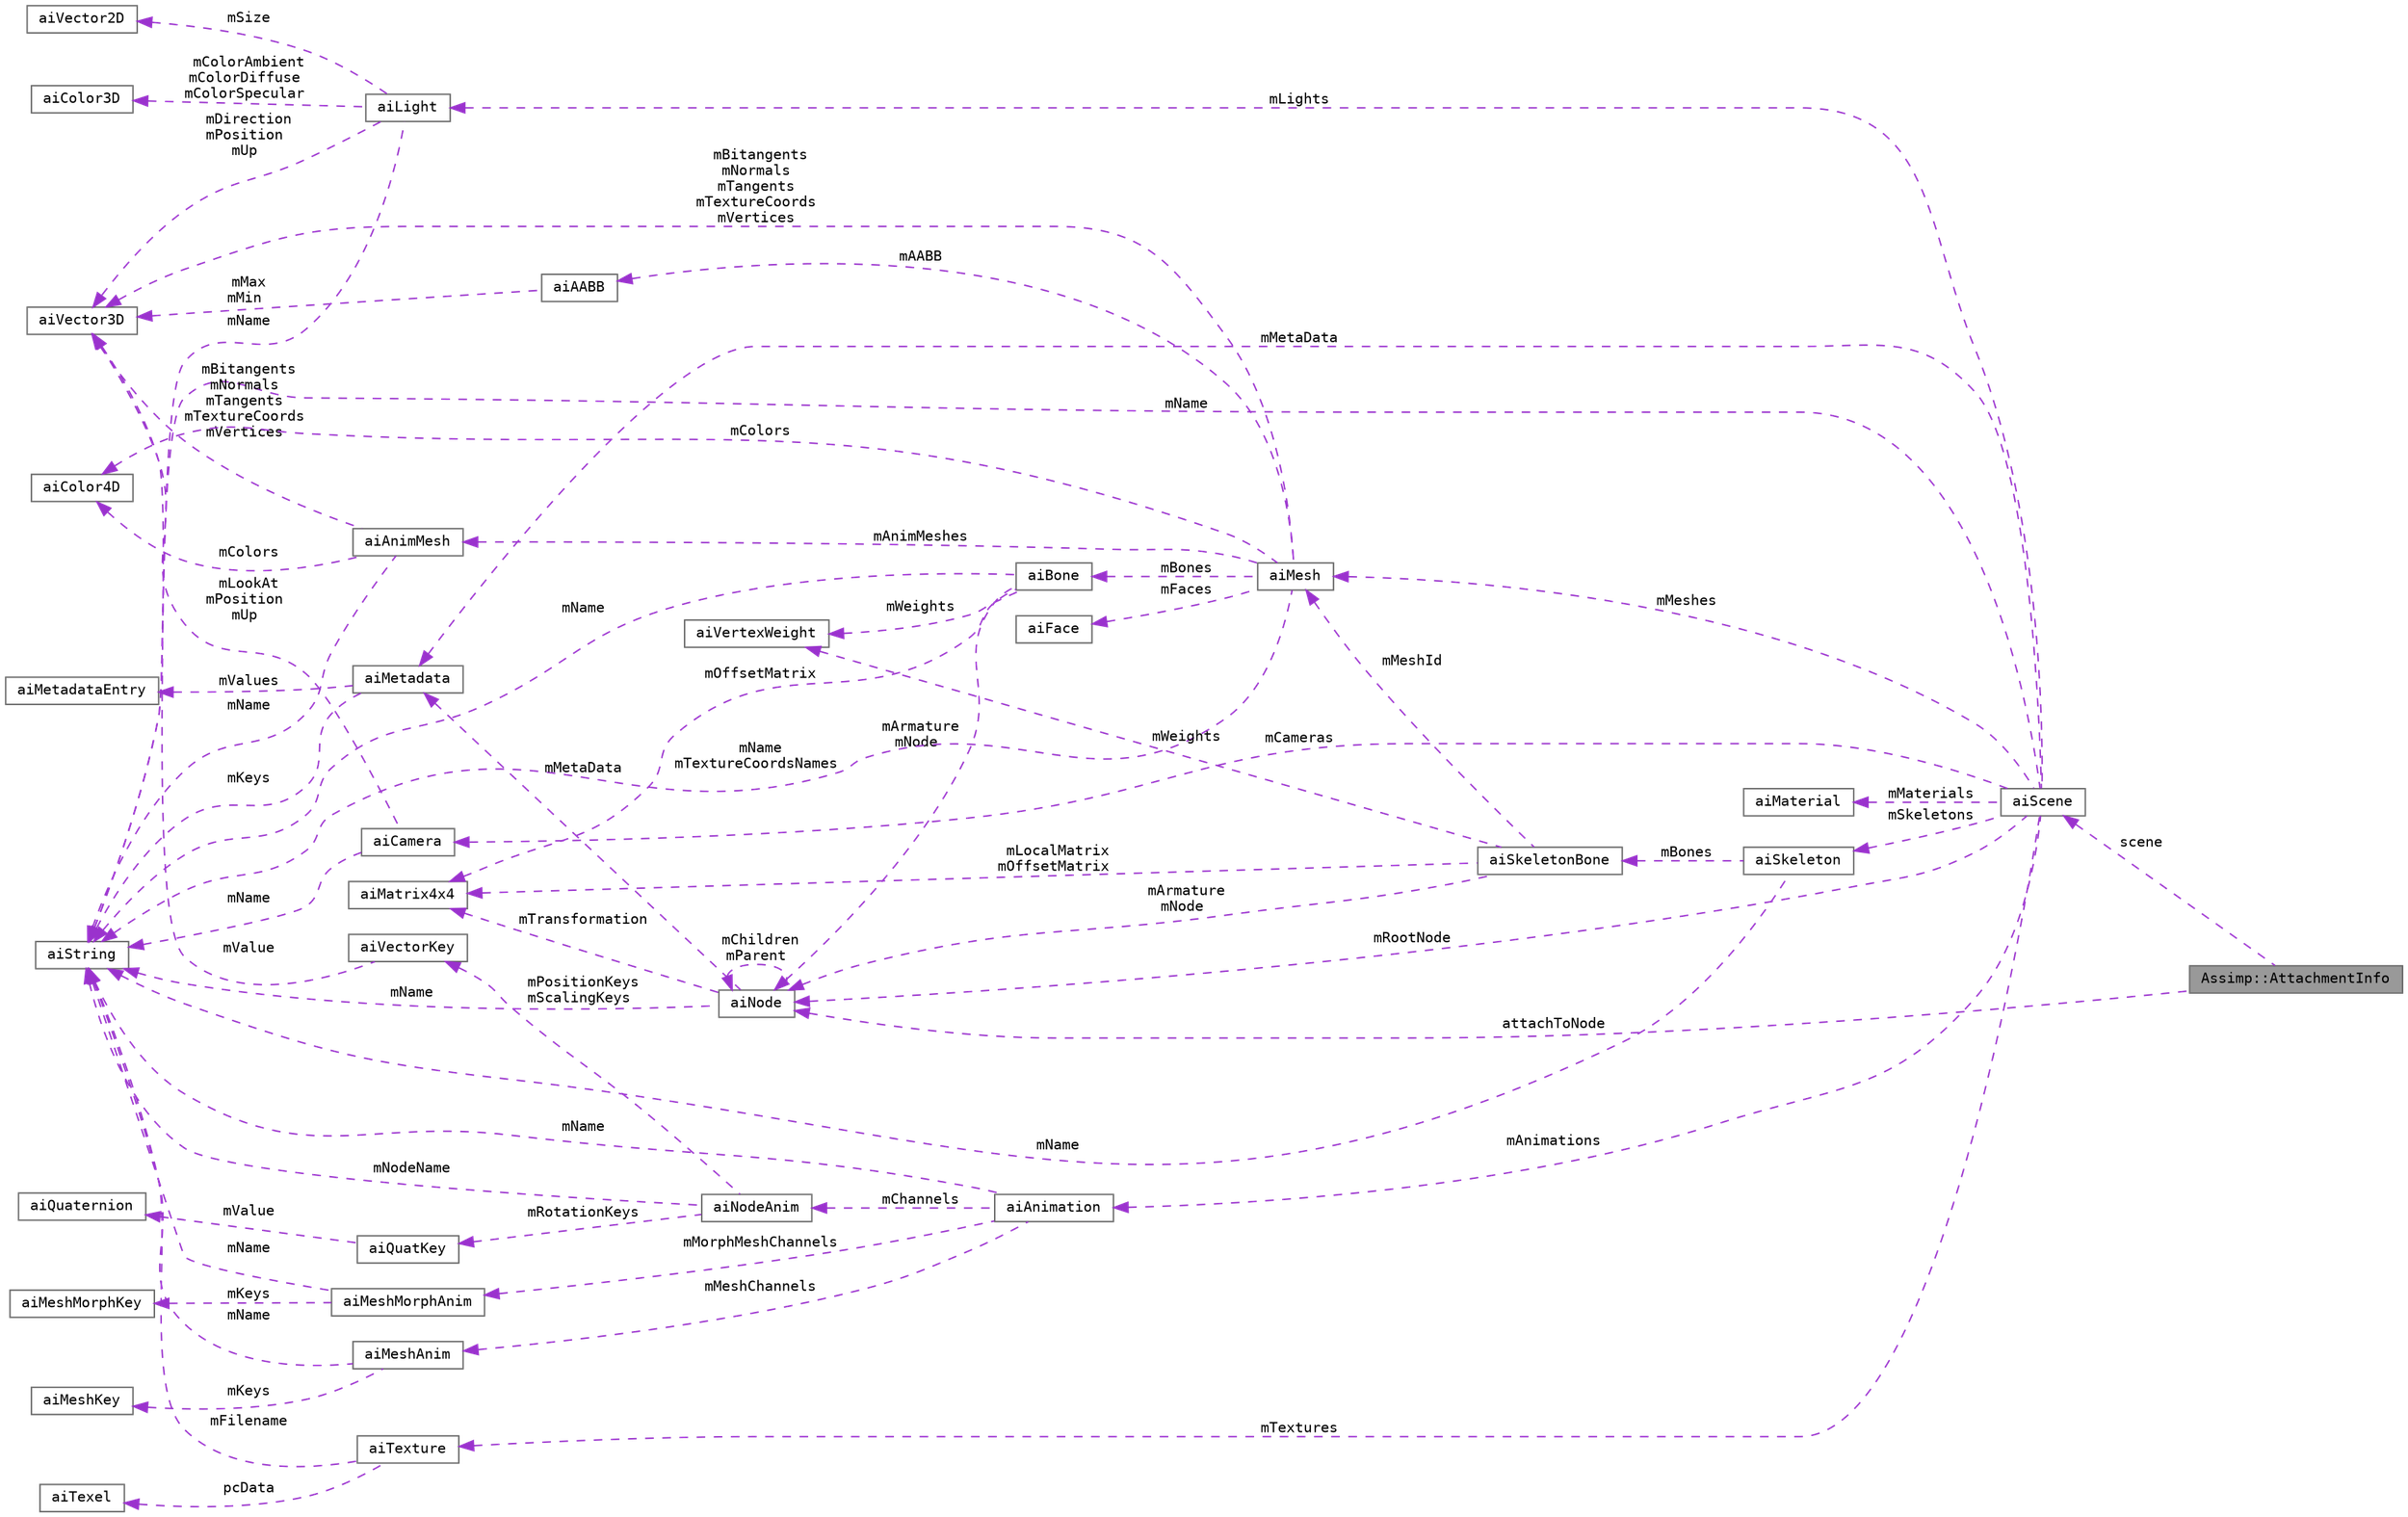 digraph "Assimp::AttachmentInfo"
{
 // LATEX_PDF_SIZE
  bgcolor="transparent";
  edge [fontname=Terminal,fontsize=10,labelfontname=Helvetica,labelfontsize=10];
  node [fontname=Terminal,fontsize=10,shape=box,height=0.2,width=0.4];
  rankdir="LR";
  Node1 [label="Assimp::AttachmentInfo",height=0.2,width=0.4,color="gray40", fillcolor="grey60", style="filled", fontcolor="black",tooltip="Helper data structure for SceneCombiner."];
  Node2 -> Node1 [dir="back",color="darkorchid3",style="dashed",label=" scene" ];
  Node2 [label="aiScene",height=0.2,width=0.4,color="gray40", fillcolor="white", style="filled",URL="$structai_scene.html",tooltip=" "];
  Node3 -> Node2 [dir="back",color="darkorchid3",style="dashed",label=" mRootNode" ];
  Node3 [label="aiNode",height=0.2,width=0.4,color="gray40", fillcolor="white", style="filled",URL="$structai_node.html",tooltip=" "];
  Node4 -> Node3 [dir="back",color="darkorchid3",style="dashed",label=" mName" ];
  Node4 [label="aiString",height=0.2,width=0.4,color="gray40", fillcolor="white", style="filled",URL="$structai_string.html",tooltip="Represents an UTF-8 string, zero byte terminated."];
  Node5 -> Node3 [dir="back",color="darkorchid3",style="dashed",label=" mTransformation" ];
  Node5 [label="aiMatrix4x4",height=0.2,width=0.4,color="gray40", fillcolor="white", style="filled",URL="$structai_matrix4x4.html",tooltip=" "];
  Node3 -> Node3 [dir="back",color="darkorchid3",style="dashed",label=" mChildren\nmParent" ];
  Node6 -> Node3 [dir="back",color="darkorchid3",style="dashed",label=" mMetaData" ];
  Node6 [label="aiMetadata",height=0.2,width=0.4,color="gray40", fillcolor="white", style="filled",URL="$structai_metadata.html",tooltip=" "];
  Node4 -> Node6 [dir="back",color="darkorchid3",style="dashed",label=" mKeys" ];
  Node7 -> Node6 [dir="back",color="darkorchid3",style="dashed",label=" mValues" ];
  Node7 [label="aiMetadataEntry",height=0.2,width=0.4,color="gray40", fillcolor="white", style="filled",URL="$structai_metadata_entry.html",tooltip=" "];
  Node8 -> Node2 [dir="back",color="darkorchid3",style="dashed",label=" mMeshes" ];
  Node8 [label="aiMesh",height=0.2,width=0.4,color="gray40", fillcolor="white", style="filled",URL="$structai_mesh.html",tooltip="enum aiMorphingMethod"];
  Node9 -> Node8 [dir="back",color="darkorchid3",style="dashed",label=" mBitangents\nmNormals\nmTangents\nmTextureCoords\nmVertices" ];
  Node9 [label="aiVector3D",height=0.2,width=0.4,color="gray40", fillcolor="white", style="filled",URL="$structai_vector3_d.html",tooltip=" "];
  Node10 -> Node8 [dir="back",color="darkorchid3",style="dashed",label=" mColors" ];
  Node10 [label="aiColor4D",height=0.2,width=0.4,color="gray40", fillcolor="white", style="filled",URL="$structai_color4_d.html",tooltip=" "];
  Node11 -> Node8 [dir="back",color="darkorchid3",style="dashed",label=" mFaces" ];
  Node11 [label="aiFace",height=0.2,width=0.4,color="gray40", fillcolor="white", style="filled",URL="$structai_face.html",tooltip="A single face in a mesh, referring to multiple vertices."];
  Node12 -> Node8 [dir="back",color="darkorchid3",style="dashed",label=" mBones" ];
  Node12 [label="aiBone",height=0.2,width=0.4,color="gray40", fillcolor="white", style="filled",URL="$structai_bone.html",tooltip="A single bone of a mesh."];
  Node4 -> Node12 [dir="back",color="darkorchid3",style="dashed",label=" mName" ];
  Node3 -> Node12 [dir="back",color="darkorchid3",style="dashed",label=" mArmature\nmNode" ];
  Node13 -> Node12 [dir="back",color="darkorchid3",style="dashed",label=" mWeights" ];
  Node13 [label="aiVertexWeight",height=0.2,width=0.4,color="gray40", fillcolor="white", style="filled",URL="$structai_vertex_weight.html",tooltip="A single influence of a bone on a vertex."];
  Node5 -> Node12 [dir="back",color="darkorchid3",style="dashed",label=" mOffsetMatrix" ];
  Node4 -> Node8 [dir="back",color="darkorchid3",style="dashed",label=" mName\nmTextureCoordsNames" ];
  Node14 -> Node8 [dir="back",color="darkorchid3",style="dashed",label=" mAnimMeshes" ];
  Node14 [label="aiAnimMesh",height=0.2,width=0.4,color="gray40", fillcolor="white", style="filled",URL="$structai_anim_mesh.html",tooltip="An AnimMesh is an attachment to an aiMesh stores per-vertex animations for a particular frame."];
  Node4 -> Node14 [dir="back",color="darkorchid3",style="dashed",label=" mName" ];
  Node9 -> Node14 [dir="back",color="darkorchid3",style="dashed",label=" mBitangents\nmNormals\nmTangents\nmTextureCoords\nmVertices" ];
  Node10 -> Node14 [dir="back",color="darkorchid3",style="dashed",label=" mColors" ];
  Node15 -> Node8 [dir="back",color="darkorchid3",style="dashed",label=" mAABB" ];
  Node15 [label="aiAABB",height=0.2,width=0.4,color="gray40", fillcolor="white", style="filled",URL="$structai_a_a_b_b.html",tooltip=" "];
  Node9 -> Node15 [dir="back",color="darkorchid3",style="dashed",label=" mMax\nmMin" ];
  Node16 -> Node2 [dir="back",color="darkorchid3",style="dashed",label=" mMaterials" ];
  Node16 [label="aiMaterial",height=0.2,width=0.4,color="gray40", fillcolor="white", style="filled",URL="$structai_material.html",tooltip="Data structure for a material."];
  Node17 -> Node2 [dir="back",color="darkorchid3",style="dashed",label=" mAnimations" ];
  Node17 [label="aiAnimation",height=0.2,width=0.4,color="gray40", fillcolor="white", style="filled",URL="$structai_animation.html",tooltip=" "];
  Node4 -> Node17 [dir="back",color="darkorchid3",style="dashed",label=" mName" ];
  Node18 -> Node17 [dir="back",color="darkorchid3",style="dashed",label=" mChannels" ];
  Node18 [label="aiNodeAnim",height=0.2,width=0.4,color="gray40", fillcolor="white", style="filled",URL="$structai_node_anim.html",tooltip=" "];
  Node4 -> Node18 [dir="back",color="darkorchid3",style="dashed",label=" mNodeName" ];
  Node19 -> Node18 [dir="back",color="darkorchid3",style="dashed",label=" mPositionKeys\nmScalingKeys" ];
  Node19 [label="aiVectorKey",height=0.2,width=0.4,color="gray40", fillcolor="white", style="filled",URL="$structai_vector_key.html",tooltip=" "];
  Node9 -> Node19 [dir="back",color="darkorchid3",style="dashed",label=" mValue" ];
  Node20 -> Node18 [dir="back",color="darkorchid3",style="dashed",label=" mRotationKeys" ];
  Node20 [label="aiQuatKey",height=0.2,width=0.4,color="gray40", fillcolor="white", style="filled",URL="$structai_quat_key.html",tooltip=" "];
  Node21 -> Node20 [dir="back",color="darkorchid3",style="dashed",label=" mValue" ];
  Node21 [label="aiQuaternion",height=0.2,width=0.4,color="gray40", fillcolor="white", style="filled",URL="$structai_quaternion.html",tooltip=" "];
  Node22 -> Node17 [dir="back",color="darkorchid3",style="dashed",label=" mMeshChannels" ];
  Node22 [label="aiMeshAnim",height=0.2,width=0.4,color="gray40", fillcolor="white", style="filled",URL="$structai_mesh_anim.html",tooltip=" "];
  Node4 -> Node22 [dir="back",color="darkorchid3",style="dashed",label=" mName" ];
  Node23 -> Node22 [dir="back",color="darkorchid3",style="dashed",label=" mKeys" ];
  Node23 [label="aiMeshKey",height=0.2,width=0.4,color="gray40", fillcolor="white", style="filled",URL="$structai_mesh_key.html",tooltip=" "];
  Node24 -> Node17 [dir="back",color="darkorchid3",style="dashed",label=" mMorphMeshChannels" ];
  Node24 [label="aiMeshMorphAnim",height=0.2,width=0.4,color="gray40", fillcolor="white", style="filled",URL="$structai_mesh_morph_anim.html",tooltip=" "];
  Node4 -> Node24 [dir="back",color="darkorchid3",style="dashed",label=" mName" ];
  Node25 -> Node24 [dir="back",color="darkorchid3",style="dashed",label=" mKeys" ];
  Node25 [label="aiMeshMorphKey",height=0.2,width=0.4,color="gray40", fillcolor="white", style="filled",URL="$structai_mesh_morph_key.html",tooltip=" "];
  Node26 -> Node2 [dir="back",color="darkorchid3",style="dashed",label=" mTextures" ];
  Node26 [label="aiTexture",height=0.2,width=0.4,color="gray40", fillcolor="white", style="filled",URL="$structai_texture.html",tooltip=" "];
  Node27 -> Node26 [dir="back",color="darkorchid3",style="dashed",label=" pcData" ];
  Node27 [label="aiTexel",height=0.2,width=0.4,color="gray40", fillcolor="white", style="filled",URL="$structai_texel.html",tooltip="Helper structure to represent a texel in a ARGB8888 format."];
  Node4 -> Node26 [dir="back",color="darkorchid3",style="dashed",label=" mFilename" ];
  Node28 -> Node2 [dir="back",color="darkorchid3",style="dashed",label=" mLights" ];
  Node28 [label="aiLight",height=0.2,width=0.4,color="gray40", fillcolor="white", style="filled",URL="$structai_light.html",tooltip=" "];
  Node4 -> Node28 [dir="back",color="darkorchid3",style="dashed",label=" mName" ];
  Node9 -> Node28 [dir="back",color="darkorchid3",style="dashed",label=" mDirection\nmPosition\nmUp" ];
  Node29 -> Node28 [dir="back",color="darkorchid3",style="dashed",label=" mColorAmbient\nmColorDiffuse\nmColorSpecular" ];
  Node29 [label="aiColor3D",height=0.2,width=0.4,color="gray40", fillcolor="white", style="filled",URL="$structai_color3_d.html",tooltip=" "];
  Node30 -> Node28 [dir="back",color="darkorchid3",style="dashed",label=" mSize" ];
  Node30 [label="aiVector2D",height=0.2,width=0.4,color="gray40", fillcolor="white", style="filled",URL="$structai_vector2_d.html",tooltip=" "];
  Node31 -> Node2 [dir="back",color="darkorchid3",style="dashed",label=" mCameras" ];
  Node31 [label="aiCamera",height=0.2,width=0.4,color="gray40", fillcolor="white", style="filled",URL="$structai_camera.html",tooltip=" "];
  Node4 -> Node31 [dir="back",color="darkorchid3",style="dashed",label=" mName" ];
  Node9 -> Node31 [dir="back",color="darkorchid3",style="dashed",label=" mLookAt\nmPosition\nmUp" ];
  Node6 -> Node2 [dir="back",color="darkorchid3",style="dashed",label=" mMetaData" ];
  Node4 -> Node2 [dir="back",color="darkorchid3",style="dashed",label=" mName" ];
  Node32 -> Node2 [dir="back",color="darkorchid3",style="dashed",label=" mSkeletons" ];
  Node32 [label="aiSkeleton",height=0.2,width=0.4,color="gray40", fillcolor="white", style="filled",URL="$structai_skeleton.html",tooltip="A skeleton represents the bone hierarchy of an animation."];
  Node4 -> Node32 [dir="back",color="darkorchid3",style="dashed",label=" mName" ];
  Node33 -> Node32 [dir="back",color="darkorchid3",style="dashed",label=" mBones" ];
  Node33 [label="aiSkeletonBone",height=0.2,width=0.4,color="gray40", fillcolor="white", style="filled",URL="$structai_skeleton_bone.html",tooltip="A skeleton bone represents a single bone is a skeleton structure."];
  Node3 -> Node33 [dir="back",color="darkorchid3",style="dashed",label=" mArmature\nmNode" ];
  Node8 -> Node33 [dir="back",color="darkorchid3",style="dashed",label=" mMeshId" ];
  Node13 -> Node33 [dir="back",color="darkorchid3",style="dashed",label=" mWeights" ];
  Node5 -> Node33 [dir="back",color="darkorchid3",style="dashed",label=" mLocalMatrix\nmOffsetMatrix" ];
  Node3 -> Node1 [dir="back",color="darkorchid3",style="dashed",label=" attachToNode" ];
}
